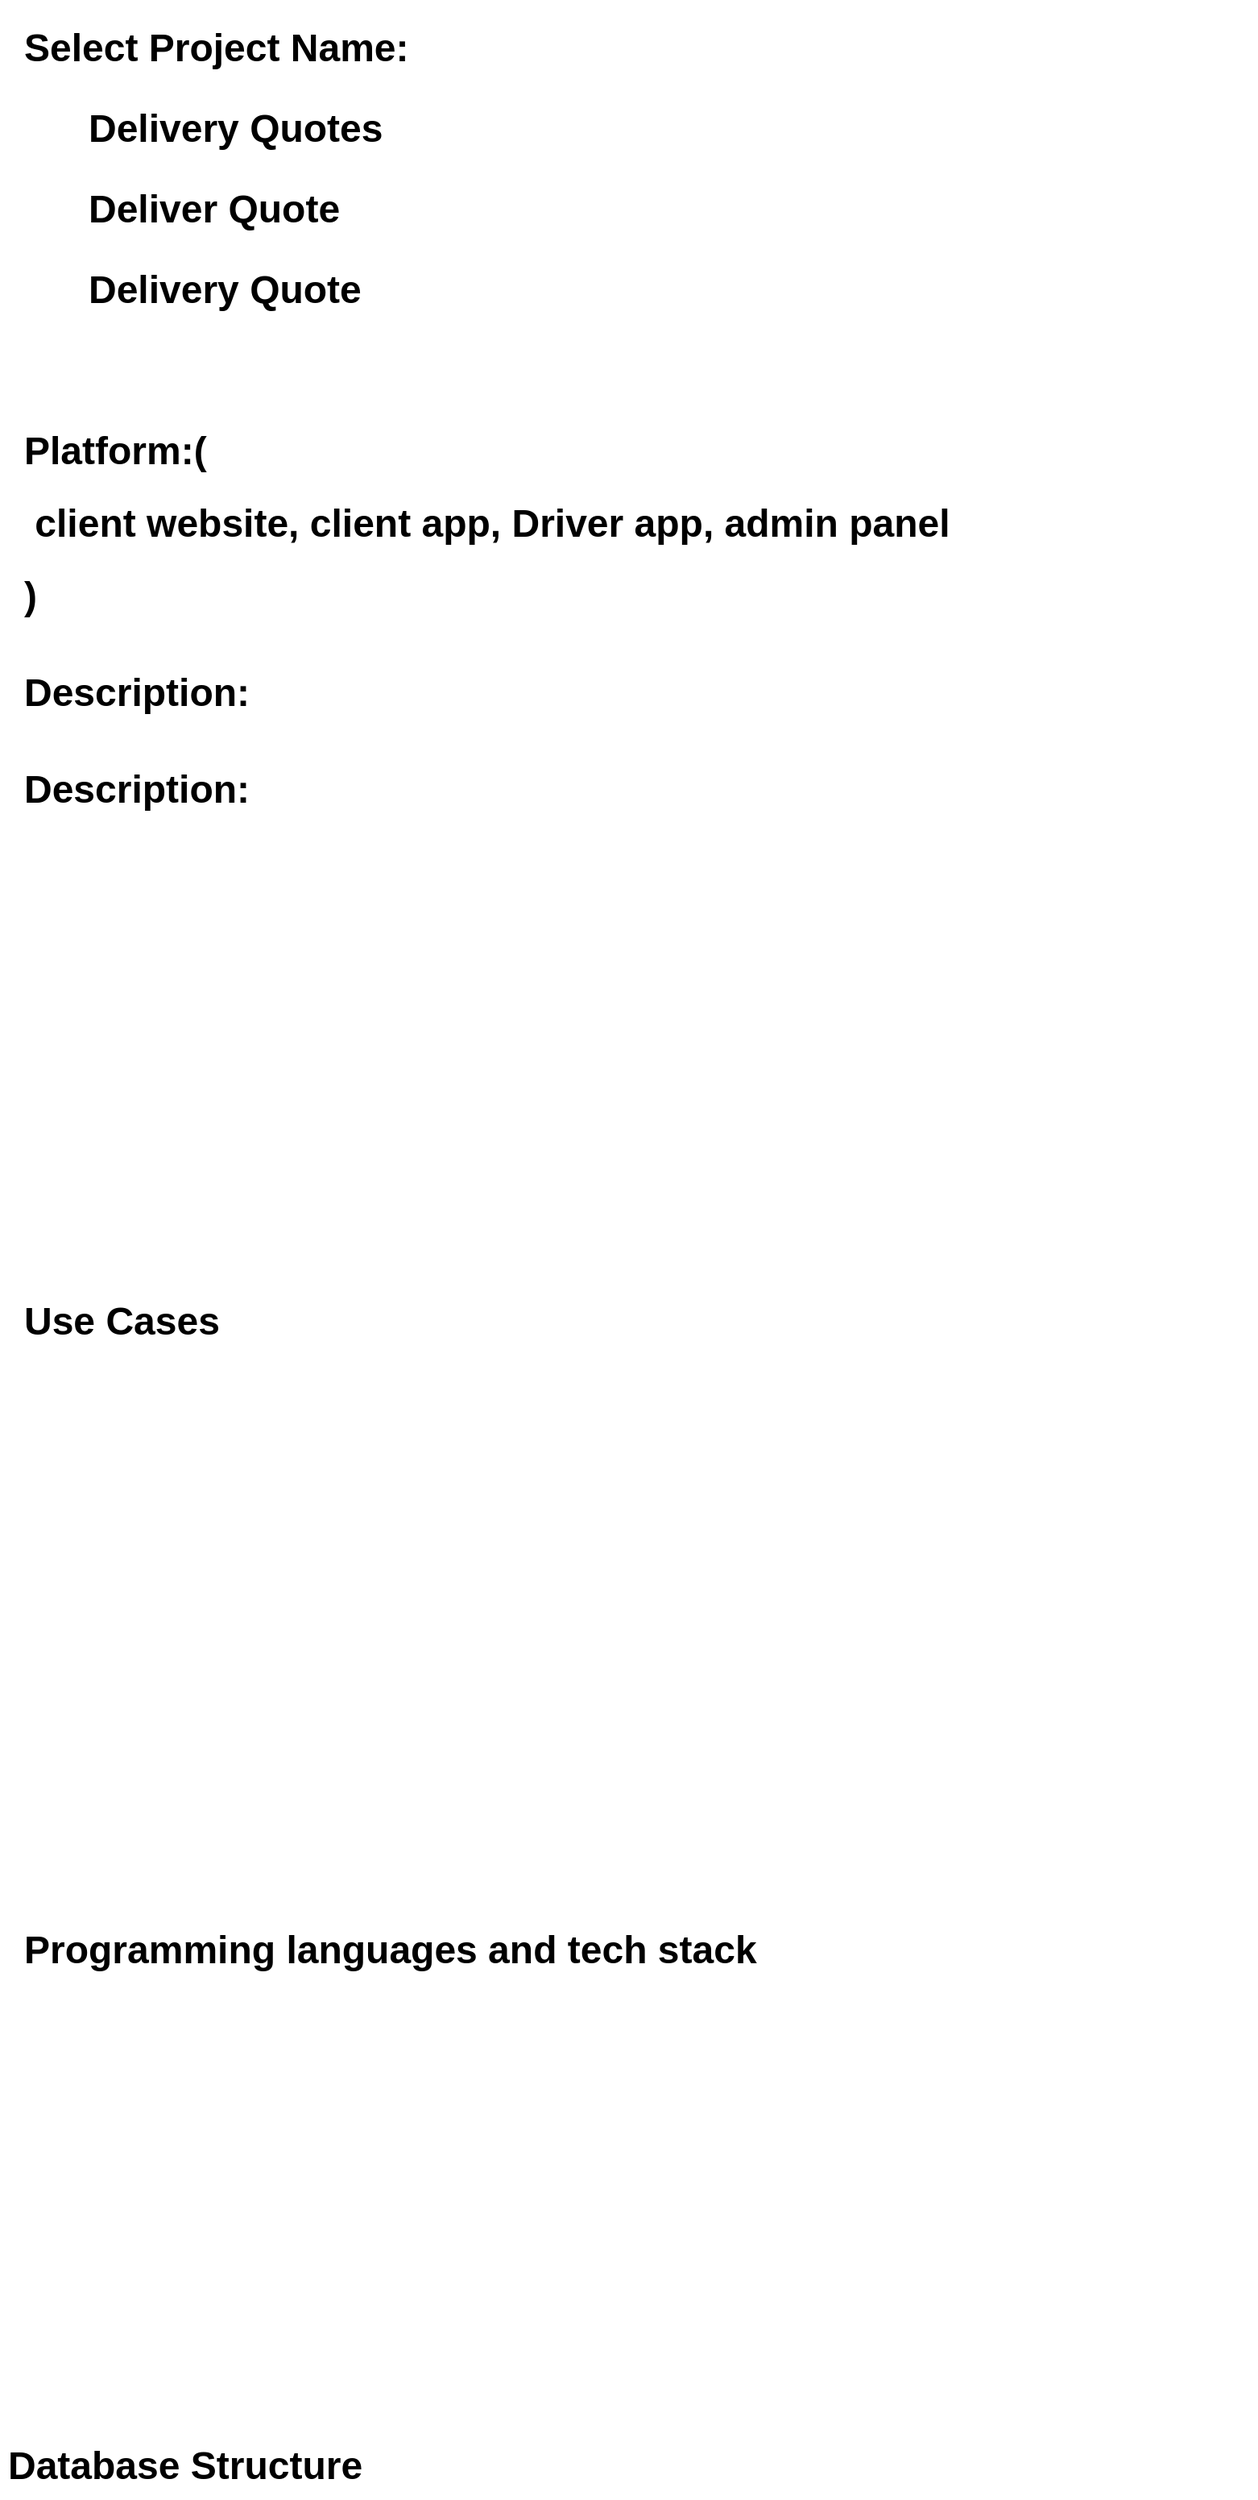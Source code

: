 <mxfile version="24.0.0" type="device">
  <diagram name="Page-1" id="Pt4nEdpt8qy42fsQejII">
    <mxGraphModel dx="2074" dy="2280" grid="1" gridSize="10" guides="1" tooltips="1" connect="1" arrows="1" fold="1" page="1" pageScale="1" pageWidth="850" pageHeight="1100" math="0" shadow="0">
      <root>
        <mxCell id="0" />
        <mxCell id="1" parent="0" />
        <mxCell id="CnaoorKMNTPSKkrIE8KU-1" value="&lt;h1&gt;&lt;span style=&quot;background-color: initial;&quot;&gt;Delivery Quotes&lt;/span&gt;&lt;br&gt;&lt;/h1&gt;" style="text;html=1;spacing=5;spacingTop=-20;whiteSpace=wrap;overflow=hidden;rounded=0;" vertex="1" parent="1">
          <mxGeometry x="50" y="20" width="390" height="50" as="geometry" />
        </mxCell>
        <mxCell id="CnaoorKMNTPSKkrIE8KU-3" value="&lt;h1&gt;&lt;span style=&quot;background-color: initial;&quot;&gt;Deliver Quote&lt;/span&gt;&lt;br&gt;&lt;/h1&gt;" style="text;html=1;spacing=5;spacingTop=-20;whiteSpace=wrap;overflow=hidden;rounded=0;" vertex="1" parent="1">
          <mxGeometry x="50" y="70" width="390" height="50" as="geometry" />
        </mxCell>
        <mxCell id="CnaoorKMNTPSKkrIE8KU-4" value="&lt;h1&gt;&lt;span style=&quot;background-color: initial;&quot;&gt;Delivery Quote&lt;/span&gt;&lt;br&gt;&lt;/h1&gt;" style="text;html=1;spacing=5;spacingTop=-20;whiteSpace=wrap;overflow=hidden;rounded=0;" vertex="1" parent="1">
          <mxGeometry x="50" y="120" width="390" height="50" as="geometry" />
        </mxCell>
        <mxCell id="CnaoorKMNTPSKkrIE8KU-6" value="&lt;h1&gt;&lt;span style=&quot;background-color: initial;&quot;&gt;Select Project Name:&lt;/span&gt;&lt;br&gt;&lt;/h1&gt;" style="text;html=1;spacing=5;spacingTop=-20;whiteSpace=wrap;overflow=hidden;rounded=0;" vertex="1" parent="1">
          <mxGeometry x="10" y="-30" width="390" height="50" as="geometry" />
        </mxCell>
        <mxCell id="CnaoorKMNTPSKkrIE8KU-8" value="&lt;h1&gt;Platform:(&lt;/h1&gt;&lt;h1&gt;&amp;nbsp;client website, client app, Driver app, admin panel&lt;/h1&gt;&lt;h1&gt;)&lt;/h1&gt;" style="text;html=1;spacing=5;spacingTop=-20;whiteSpace=wrap;overflow=hidden;rounded=0;" vertex="1" parent="1">
          <mxGeometry x="10" y="220" width="770" height="130" as="geometry" />
        </mxCell>
        <mxCell id="CnaoorKMNTPSKkrIE8KU-9" value="&lt;h1&gt;&lt;span style=&quot;background-color: initial;&quot;&gt;Description:&lt;/span&gt;&lt;br&gt;&lt;/h1&gt;" style="text;html=1;spacing=5;spacingTop=-20;whiteSpace=wrap;overflow=hidden;rounded=0;" vertex="1" parent="1">
          <mxGeometry x="10" y="370" width="390" height="50" as="geometry" />
        </mxCell>
        <mxCell id="CnaoorKMNTPSKkrIE8KU-10" value="&lt;h1&gt;&lt;span style=&quot;background-color: initial;&quot;&gt;Description:&lt;/span&gt;&lt;br&gt;&lt;/h1&gt;" style="text;html=1;spacing=5;spacingTop=-20;whiteSpace=wrap;overflow=hidden;rounded=0;" vertex="1" parent="1">
          <mxGeometry x="10" y="430" width="760" height="180" as="geometry" />
        </mxCell>
        <mxCell id="CnaoorKMNTPSKkrIE8KU-11" value="&lt;h1&gt;&lt;span style=&quot;background-color: initial;&quot;&gt;Use Cases&lt;/span&gt;&lt;br&gt;&lt;/h1&gt;" style="text;html=1;spacing=5;spacingTop=-20;whiteSpace=wrap;overflow=hidden;rounded=0;" vertex="1" parent="1">
          <mxGeometry x="10" y="760" width="390" height="50" as="geometry" />
        </mxCell>
        <mxCell id="CnaoorKMNTPSKkrIE8KU-12" value="&lt;h1&gt;Programming languages and tech stack&lt;/h1&gt;" style="text;html=1;spacing=5;spacingTop=-20;whiteSpace=wrap;overflow=hidden;rounded=0;" vertex="1" parent="1">
          <mxGeometry x="10" y="1150" width="510" height="50" as="geometry" />
        </mxCell>
        <mxCell id="CnaoorKMNTPSKkrIE8KU-13" value="&lt;h1&gt;&lt;span style=&quot;background-color: initial;&quot;&gt;Database Structure&lt;/span&gt;&lt;br&gt;&lt;/h1&gt;" style="text;html=1;spacing=5;spacingTop=-20;whiteSpace=wrap;overflow=hidden;rounded=0;" vertex="1" parent="1">
          <mxGeometry y="1470" width="390" height="40" as="geometry" />
        </mxCell>
      </root>
    </mxGraphModel>
  </diagram>
</mxfile>
